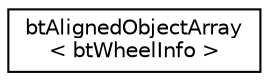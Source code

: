 digraph "Graphical Class Hierarchy"
{
  edge [fontname="Helvetica",fontsize="10",labelfontname="Helvetica",labelfontsize="10"];
  node [fontname="Helvetica",fontsize="10",shape=record];
  rankdir="LR";
  Node1 [label="btAlignedObjectArray\l\< btWheelInfo \>",height=0.2,width=0.4,color="black", fillcolor="white", style="filled",URL="$classbt_aligned_object_array.html"];
}
